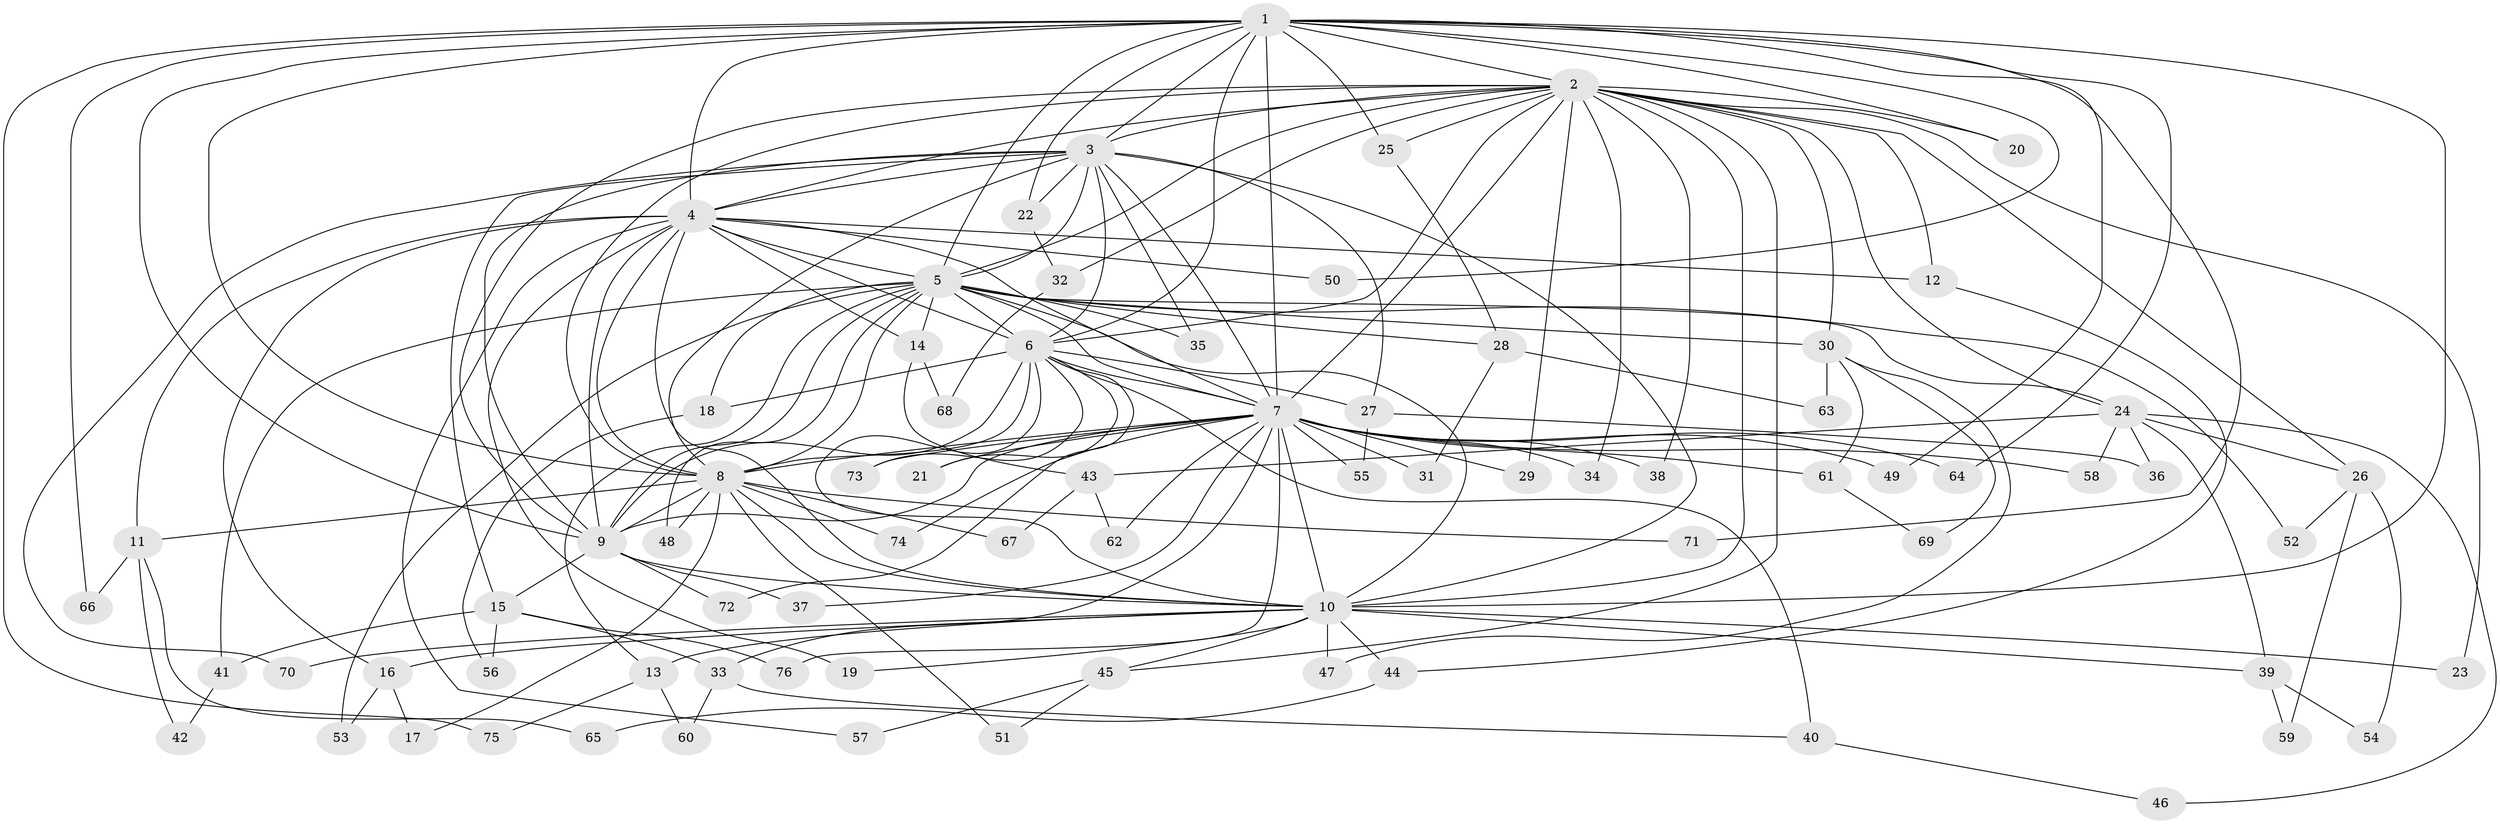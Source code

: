 // Generated by graph-tools (version 1.1) at 2025/49/03/09/25 03:49:30]
// undirected, 76 vertices, 177 edges
graph export_dot {
graph [start="1"]
  node [color=gray90,style=filled];
  1;
  2;
  3;
  4;
  5;
  6;
  7;
  8;
  9;
  10;
  11;
  12;
  13;
  14;
  15;
  16;
  17;
  18;
  19;
  20;
  21;
  22;
  23;
  24;
  25;
  26;
  27;
  28;
  29;
  30;
  31;
  32;
  33;
  34;
  35;
  36;
  37;
  38;
  39;
  40;
  41;
  42;
  43;
  44;
  45;
  46;
  47;
  48;
  49;
  50;
  51;
  52;
  53;
  54;
  55;
  56;
  57;
  58;
  59;
  60;
  61;
  62;
  63;
  64;
  65;
  66;
  67;
  68;
  69;
  70;
  71;
  72;
  73;
  74;
  75;
  76;
  1 -- 2;
  1 -- 3;
  1 -- 4;
  1 -- 5;
  1 -- 6;
  1 -- 7;
  1 -- 8;
  1 -- 9;
  1 -- 10;
  1 -- 20;
  1 -- 22;
  1 -- 25;
  1 -- 49;
  1 -- 50;
  1 -- 64;
  1 -- 66;
  1 -- 71;
  1 -- 75;
  2 -- 3;
  2 -- 4;
  2 -- 5;
  2 -- 6;
  2 -- 7;
  2 -- 8;
  2 -- 9;
  2 -- 10;
  2 -- 12;
  2 -- 20;
  2 -- 23;
  2 -- 24;
  2 -- 25;
  2 -- 26;
  2 -- 29;
  2 -- 30;
  2 -- 32;
  2 -- 34;
  2 -- 38;
  2 -- 45;
  3 -- 4;
  3 -- 5;
  3 -- 6;
  3 -- 7;
  3 -- 8;
  3 -- 9;
  3 -- 10;
  3 -- 15;
  3 -- 22;
  3 -- 27;
  3 -- 35;
  3 -- 70;
  4 -- 5;
  4 -- 6;
  4 -- 7;
  4 -- 8;
  4 -- 9;
  4 -- 10;
  4 -- 11;
  4 -- 12;
  4 -- 14;
  4 -- 16;
  4 -- 19;
  4 -- 50;
  4 -- 57;
  5 -- 6;
  5 -- 7;
  5 -- 8;
  5 -- 9;
  5 -- 10;
  5 -- 13;
  5 -- 14;
  5 -- 18;
  5 -- 24;
  5 -- 28;
  5 -- 30;
  5 -- 35;
  5 -- 41;
  5 -- 48;
  5 -- 52;
  5 -- 53;
  6 -- 7;
  6 -- 8;
  6 -- 9;
  6 -- 10;
  6 -- 18;
  6 -- 21;
  6 -- 27;
  6 -- 40;
  6 -- 72;
  6 -- 73;
  7 -- 8;
  7 -- 9;
  7 -- 10;
  7 -- 21;
  7 -- 29;
  7 -- 31;
  7 -- 33;
  7 -- 34;
  7 -- 37;
  7 -- 38;
  7 -- 49;
  7 -- 55;
  7 -- 58;
  7 -- 61;
  7 -- 62;
  7 -- 64;
  7 -- 73;
  7 -- 74;
  7 -- 76;
  8 -- 9;
  8 -- 10;
  8 -- 11;
  8 -- 17;
  8 -- 48;
  8 -- 51;
  8 -- 67;
  8 -- 71;
  8 -- 74;
  9 -- 10;
  9 -- 15;
  9 -- 37;
  9 -- 72;
  10 -- 13;
  10 -- 16;
  10 -- 19;
  10 -- 23;
  10 -- 39;
  10 -- 44;
  10 -- 45;
  10 -- 47;
  10 -- 70;
  11 -- 42;
  11 -- 65;
  11 -- 66;
  12 -- 44;
  13 -- 60;
  13 -- 75;
  14 -- 43;
  14 -- 68;
  15 -- 33;
  15 -- 41;
  15 -- 56;
  15 -- 76;
  16 -- 17;
  16 -- 53;
  18 -- 56;
  22 -- 32;
  24 -- 26;
  24 -- 36;
  24 -- 39;
  24 -- 43;
  24 -- 46;
  24 -- 58;
  25 -- 28;
  26 -- 52;
  26 -- 54;
  26 -- 59;
  27 -- 36;
  27 -- 55;
  28 -- 31;
  28 -- 63;
  30 -- 47;
  30 -- 61;
  30 -- 63;
  30 -- 69;
  32 -- 68;
  33 -- 40;
  33 -- 60;
  39 -- 54;
  39 -- 59;
  40 -- 46;
  41 -- 42;
  43 -- 62;
  43 -- 67;
  44 -- 65;
  45 -- 51;
  45 -- 57;
  61 -- 69;
}
